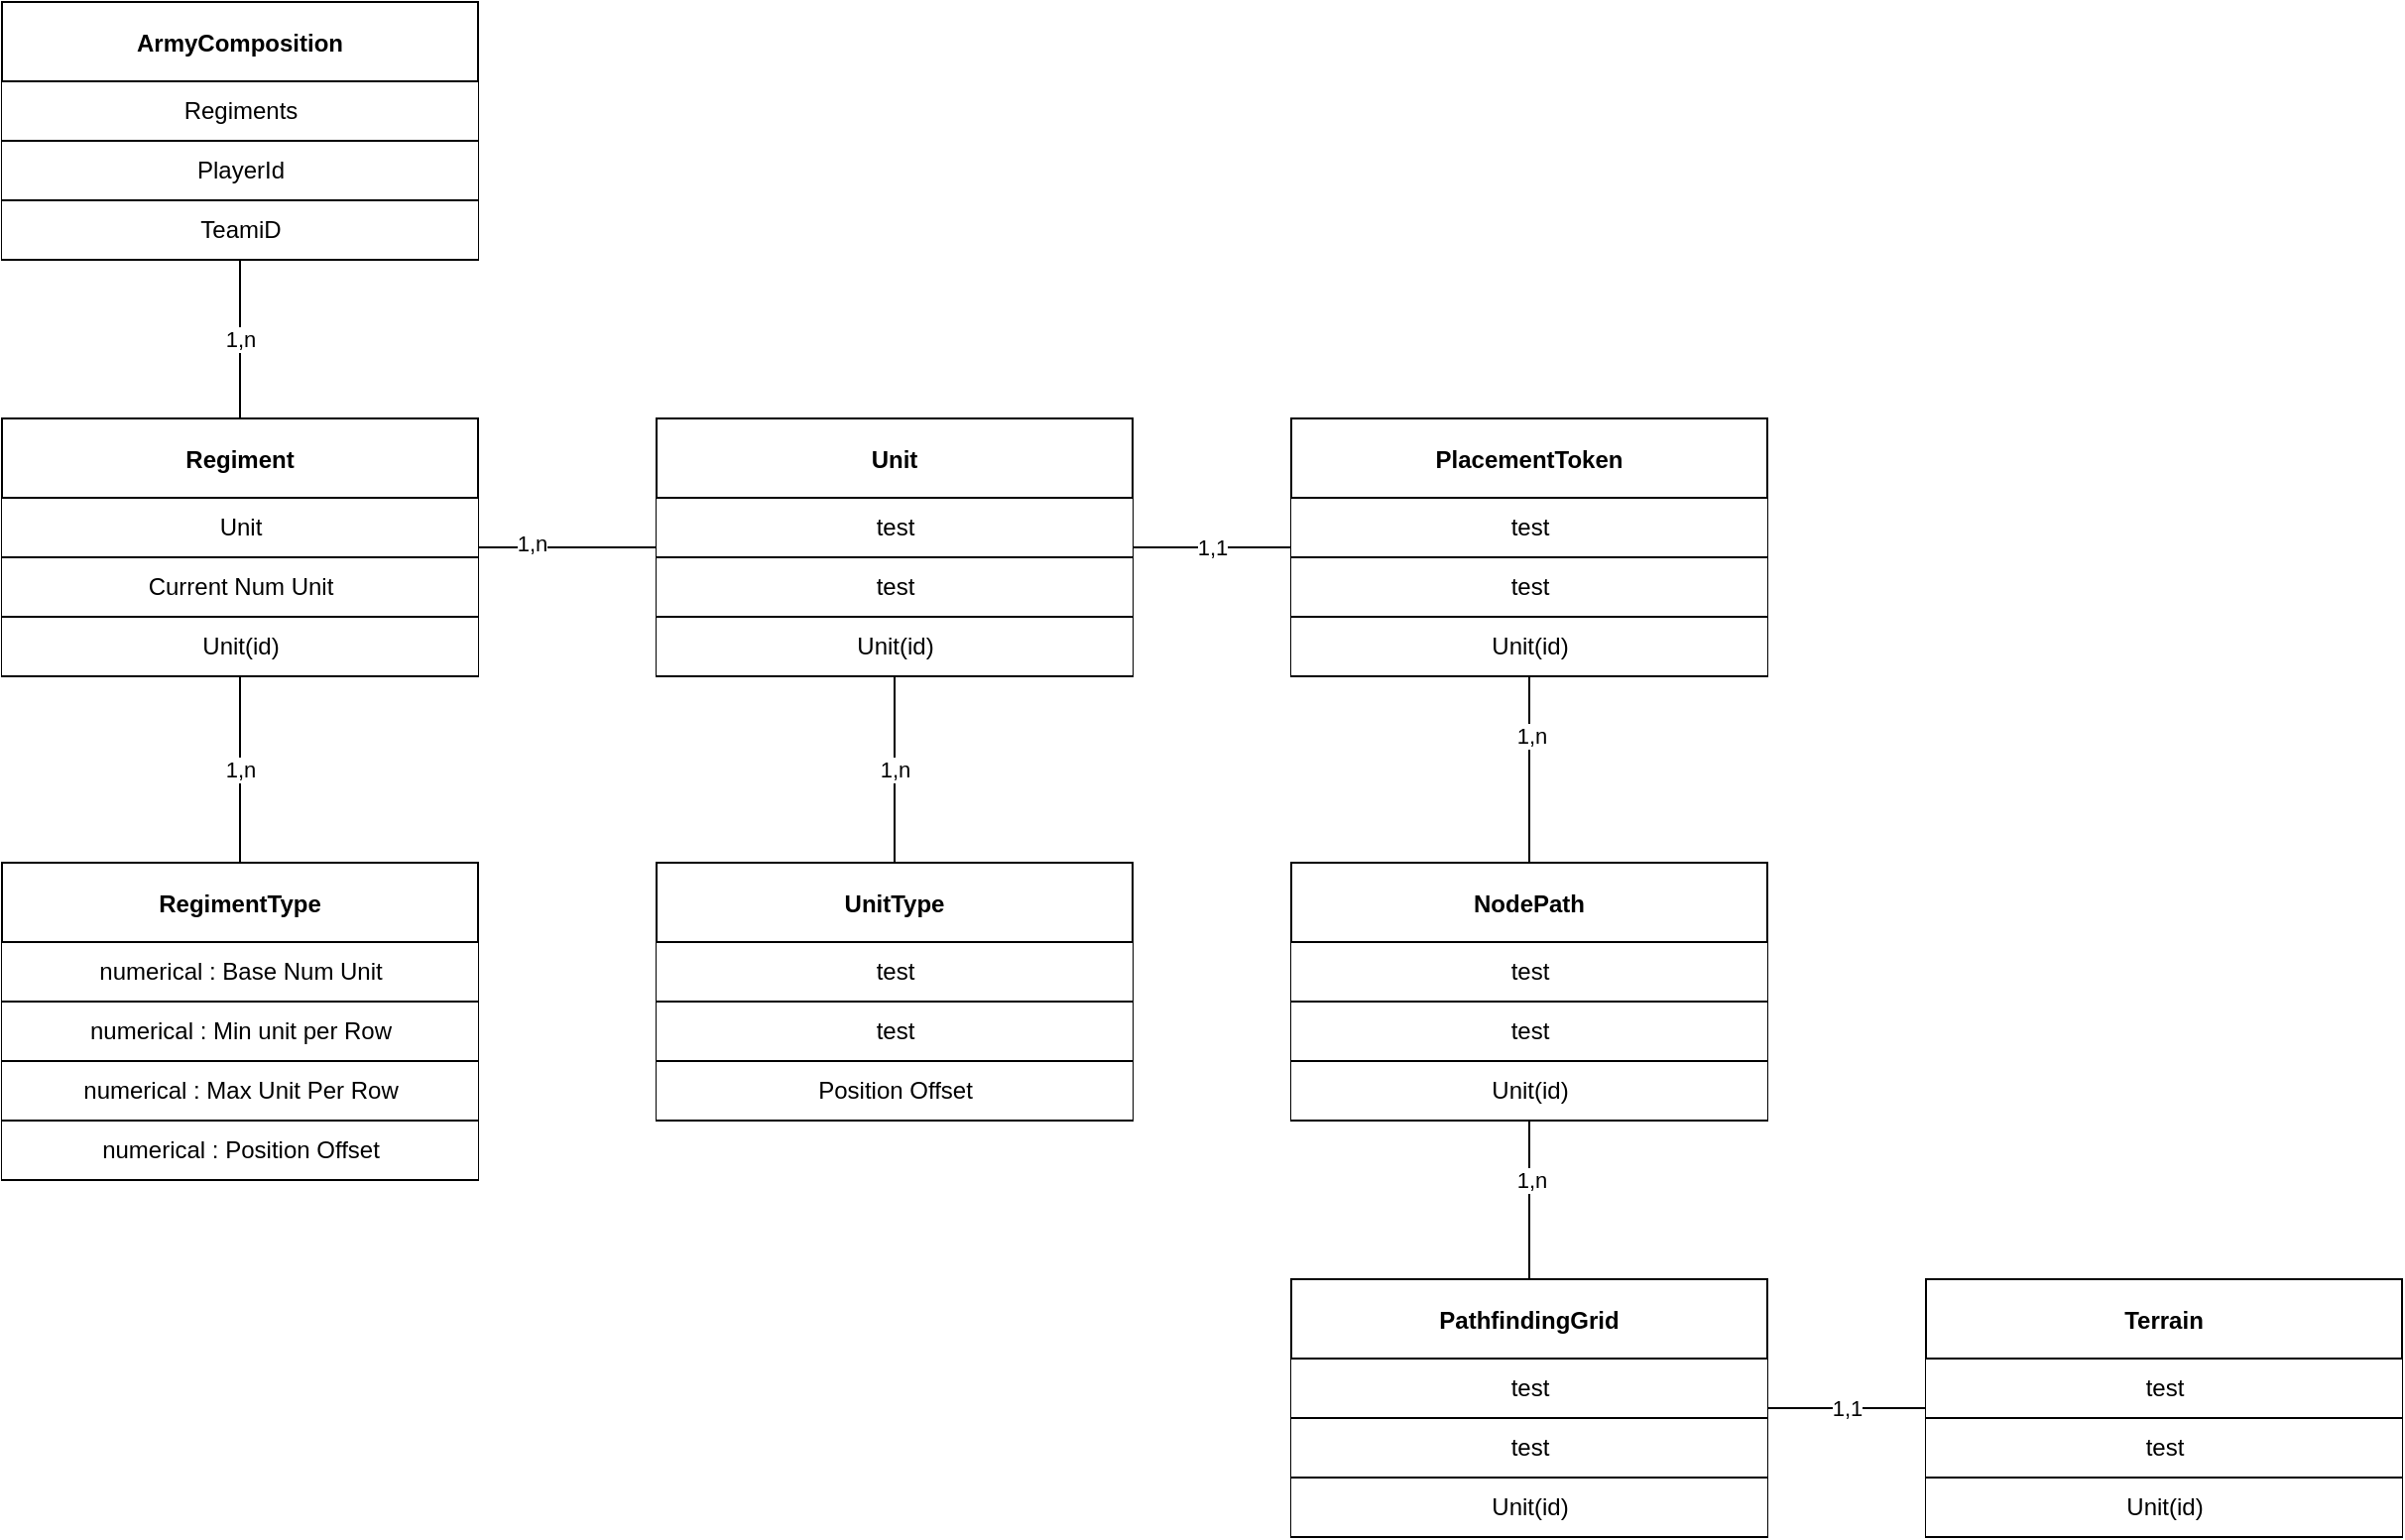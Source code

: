 <mxfile>
    <diagram id="Kc6QgKSxk-y7xIfN2u-R" name="Page-1">
        <mxGraphModel dx="1374" dy="753" grid="1" gridSize="10" guides="1" tooltips="1" connect="1" arrows="1" fold="1" page="1" pageScale="1" pageWidth="1169" pageHeight="827" math="0" shadow="0">
            <root>
                <mxCell id="0"/>
                <mxCell id="1" parent="0"/>
                <mxCell id="67" value="" style="edgeStyle=none;html=1;strokeColor=none;" parent="1" source="39" target="63" edge="1">
                    <mxGeometry relative="1" as="geometry"/>
                </mxCell>
                <mxCell id="92" value="1,n" style="edgeStyle=none;html=1;endArrow=none;endFill=0;strokeColor=default;" parent="1" source="39" target="88" edge="1">
                    <mxGeometry relative="1" as="geometry"/>
                </mxCell>
                <mxCell id="39" value="Regiment" style="swimlane;fontStyle=1;childLayout=stackLayout;horizontal=1;startSize=40;fillColor=#ffffff;horizontalStack=0;resizeParent=1;resizeParentMax=0;resizeLast=0;collapsible=0;marginBottom=0;swimlaneFillColor=#ffffff;" parent="1" vertex="1">
                    <mxGeometry x="20" y="220" width="240" height="130" as="geometry"/>
                </mxCell>
                <mxCell id="41" value="Unit" style="html=1;dashed=0;whitespace=wrap;shape=partialRectangle;right=0;left=0;" parent="39" vertex="1">
                    <mxGeometry y="40" width="240" height="30" as="geometry"/>
                </mxCell>
                <mxCell id="53" value="Current Num Unit" style="html=1;dashed=0;whitespace=wrap;shape=partialRectangle;right=0;left=0;" parent="39" vertex="1">
                    <mxGeometry y="70" width="240" height="30" as="geometry"/>
                </mxCell>
                <mxCell id="42" value="Unit(id)" style="html=1;dashed=0;whitespace=wrap;shape=partialRectangle;right=0;left=0;" parent="39" vertex="1">
                    <mxGeometry y="100" width="240" height="30" as="geometry"/>
                </mxCell>
                <mxCell id="46" value="RegimentType" style="swimlane;fontStyle=1;childLayout=stackLayout;horizontal=1;startSize=40;fillColor=#ffffff;horizontalStack=0;resizeParent=1;resizeParentMax=0;resizeLast=0;collapsible=0;marginBottom=0;swimlaneFillColor=#ffffff;" parent="1" vertex="1">
                    <mxGeometry x="20" y="444" width="240" height="160" as="geometry"/>
                </mxCell>
                <mxCell id="47" value="numerical : Base Num Unit" style="html=1;dashed=0;whitespace=wrap;shape=partialRectangle;right=0;left=0;" parent="46" vertex="1">
                    <mxGeometry y="40" width="240" height="30" as="geometry"/>
                </mxCell>
                <mxCell id="52" value="numerical : Min unit per Row" style="html=1;dashed=0;whitespace=wrap;shape=partialRectangle;right=0;left=0;" parent="46" vertex="1">
                    <mxGeometry y="70" width="240" height="30" as="geometry"/>
                </mxCell>
                <mxCell id="48" value="numerical : Max Unit Per Row" style="html=1;dashed=0;whitespace=wrap;shape=partialRectangle;right=0;left=0;" parent="46" vertex="1">
                    <mxGeometry y="100" width="240" height="30" as="geometry"/>
                </mxCell>
                <mxCell id="99" value="numerical : Position Offset" style="html=1;dashed=0;whitespace=wrap;shape=partialRectangle;right=0;left=0;" parent="46" vertex="1">
                    <mxGeometry y="130" width="240" height="30" as="geometry"/>
                </mxCell>
                <mxCell id="58" value="UnitType" style="swimlane;fontStyle=1;childLayout=stackLayout;horizontal=1;startSize=40;fillColor=#ffffff;horizontalStack=0;resizeParent=1;resizeParentMax=0;resizeLast=0;collapsible=0;marginBottom=0;swimlaneFillColor=#ffffff;" parent="1" vertex="1">
                    <mxGeometry x="350" y="444" width="240" height="130" as="geometry"/>
                </mxCell>
                <mxCell id="59" value="test" style="html=1;dashed=0;whitespace=wrap;shape=partialRectangle;right=0;left=0;" parent="58" vertex="1">
                    <mxGeometry y="40" width="240" height="30" as="geometry"/>
                </mxCell>
                <mxCell id="60" value="test" style="html=1;dashed=0;whitespace=wrap;shape=partialRectangle;right=0;left=0;" parent="58" vertex="1">
                    <mxGeometry y="70" width="240" height="30" as="geometry"/>
                </mxCell>
                <mxCell id="61" value="Position Offset" style="html=1;dashed=0;whitespace=wrap;shape=partialRectangle;right=0;left=0;" parent="58" vertex="1">
                    <mxGeometry y="100" width="240" height="30" as="geometry"/>
                </mxCell>
                <mxCell id="62" value="1,n" style="endArrow=none;html=1;" parent="1" source="46" target="39" edge="1">
                    <mxGeometry width="50" height="50" relative="1" as="geometry">
                        <mxPoint x="-70" y="242" as="sourcePoint"/>
                        <mxPoint x="10" y="250" as="targetPoint"/>
                    </mxGeometry>
                </mxCell>
                <mxCell id="75" value="1,1" style="edgeStyle=none;html=1;strokeColor=default;endArrow=none;endFill=0;" parent="1" source="63" target="71" edge="1">
                    <mxGeometry relative="1" as="geometry"/>
                </mxCell>
                <mxCell id="63" value="Unit" style="swimlane;fontStyle=1;childLayout=stackLayout;horizontal=1;startSize=40;fillColor=#ffffff;horizontalStack=0;resizeParent=1;resizeParentMax=0;resizeLast=0;collapsible=0;marginBottom=0;swimlaneFillColor=#ffffff;" parent="1" vertex="1">
                    <mxGeometry x="350" y="220" width="240" height="130" as="geometry"/>
                </mxCell>
                <mxCell id="64" value="test" style="html=1;dashed=0;whitespace=wrap;shape=partialRectangle;right=0;left=0;" parent="63" vertex="1">
                    <mxGeometry y="40" width="240" height="30" as="geometry"/>
                </mxCell>
                <mxCell id="65" value="test" style="html=1;dashed=0;whitespace=wrap;shape=partialRectangle;right=0;left=0;" parent="63" vertex="1">
                    <mxGeometry y="70" width="240" height="30" as="geometry"/>
                </mxCell>
                <mxCell id="66" value="Unit(id)" style="html=1;dashed=0;whitespace=wrap;shape=partialRectangle;right=0;left=0;" parent="63" vertex="1">
                    <mxGeometry y="100" width="240" height="30" as="geometry"/>
                </mxCell>
                <mxCell id="68" value="1,n" style="endArrow=none;html=1;" parent="1" source="63" target="58" edge="1">
                    <mxGeometry width="50" height="50" relative="1" as="geometry">
                        <mxPoint x="610" y="400" as="sourcePoint"/>
                        <mxPoint x="720" y="400" as="targetPoint"/>
                    </mxGeometry>
                </mxCell>
                <mxCell id="69" value="" style="endArrow=none;html=1;" parent="1" source="39" target="63" edge="1">
                    <mxGeometry width="50" height="50" relative="1" as="geometry">
                        <mxPoint x="200" y="400" as="sourcePoint"/>
                        <mxPoint x="310" y="400" as="targetPoint"/>
                    </mxGeometry>
                </mxCell>
                <mxCell id="70" value="1,n" style="edgeLabel;html=1;align=center;verticalAlign=middle;resizable=0;points=[];" parent="69" vertex="1" connectable="0">
                    <mxGeometry x="-0.4" y="2" relative="1" as="geometry">
                        <mxPoint as="offset"/>
                    </mxGeometry>
                </mxCell>
                <mxCell id="80" value="" style="edgeStyle=none;html=1;endArrow=none;endFill=0;" parent="1" source="71" target="76" edge="1">
                    <mxGeometry relative="1" as="geometry"/>
                </mxCell>
                <mxCell id="86" value="1,n" style="edgeLabel;html=1;align=center;verticalAlign=middle;resizable=0;points=[];" parent="80" vertex="1" connectable="0">
                    <mxGeometry x="-0.362" y="1" relative="1" as="geometry">
                        <mxPoint as="offset"/>
                    </mxGeometry>
                </mxCell>
                <mxCell id="71" value="PlacementToken" style="swimlane;fontStyle=1;childLayout=stackLayout;horizontal=1;startSize=40;fillColor=#ffffff;horizontalStack=0;resizeParent=1;resizeParentMax=0;resizeLast=0;collapsible=0;marginBottom=0;swimlaneFillColor=#ffffff;" parent="1" vertex="1">
                    <mxGeometry x="670" y="220" width="240" height="130" as="geometry"/>
                </mxCell>
                <mxCell id="72" value="test" style="html=1;dashed=0;whitespace=wrap;shape=partialRectangle;right=0;left=0;" parent="71" vertex="1">
                    <mxGeometry y="40" width="240" height="30" as="geometry"/>
                </mxCell>
                <mxCell id="73" value="test" style="html=1;dashed=0;whitespace=wrap;shape=partialRectangle;right=0;left=0;" parent="71" vertex="1">
                    <mxGeometry y="70" width="240" height="30" as="geometry"/>
                </mxCell>
                <mxCell id="74" value="Unit(id)" style="html=1;dashed=0;whitespace=wrap;shape=partialRectangle;right=0;left=0;" parent="71" vertex="1">
                    <mxGeometry y="100" width="240" height="30" as="geometry"/>
                </mxCell>
                <mxCell id="85" value="" style="edgeStyle=none;html=1;endArrow=none;endFill=0;strokeColor=default;" parent="1" source="76" target="81" edge="1">
                    <mxGeometry relative="1" as="geometry"/>
                </mxCell>
                <mxCell id="87" value="1,n" style="edgeLabel;html=1;align=center;verticalAlign=middle;resizable=0;points=[];" parent="85" vertex="1" connectable="0">
                    <mxGeometry x="-0.25" y="1" relative="1" as="geometry">
                        <mxPoint as="offset"/>
                    </mxGeometry>
                </mxCell>
                <mxCell id="76" value="NodePath" style="swimlane;fontStyle=1;childLayout=stackLayout;horizontal=1;startSize=40;fillColor=#ffffff;horizontalStack=0;resizeParent=1;resizeParentMax=0;resizeLast=0;collapsible=0;marginBottom=0;swimlaneFillColor=#ffffff;" parent="1" vertex="1">
                    <mxGeometry x="670" y="444" width="240" height="130" as="geometry"/>
                </mxCell>
                <mxCell id="77" value="test" style="html=1;dashed=0;whitespace=wrap;shape=partialRectangle;right=0;left=0;" parent="76" vertex="1">
                    <mxGeometry y="40" width="240" height="30" as="geometry"/>
                </mxCell>
                <mxCell id="78" value="test" style="html=1;dashed=0;whitespace=wrap;shape=partialRectangle;right=0;left=0;" parent="76" vertex="1">
                    <mxGeometry y="70" width="240" height="30" as="geometry"/>
                </mxCell>
                <mxCell id="79" value="Unit(id)" style="html=1;dashed=0;whitespace=wrap;shape=partialRectangle;right=0;left=0;" parent="76" vertex="1">
                    <mxGeometry y="100" width="240" height="30" as="geometry"/>
                </mxCell>
                <mxCell id="97" value="1,1" style="edgeStyle=none;html=1;endArrow=none;endFill=0;strokeColor=default;" parent="1" source="81" target="93" edge="1">
                    <mxGeometry relative="1" as="geometry"/>
                </mxCell>
                <mxCell id="81" value="PathfindingGrid" style="swimlane;fontStyle=1;childLayout=stackLayout;horizontal=1;startSize=40;fillColor=#ffffff;horizontalStack=0;resizeParent=1;resizeParentMax=0;resizeLast=0;collapsible=0;marginBottom=0;swimlaneFillColor=#ffffff;" parent="1" vertex="1">
                    <mxGeometry x="670" y="654" width="240" height="130" as="geometry"/>
                </mxCell>
                <mxCell id="82" value="test" style="html=1;dashed=0;whitespace=wrap;shape=partialRectangle;right=0;left=0;" parent="81" vertex="1">
                    <mxGeometry y="40" width="240" height="30" as="geometry"/>
                </mxCell>
                <mxCell id="83" value="test" style="html=1;dashed=0;whitespace=wrap;shape=partialRectangle;right=0;left=0;" parent="81" vertex="1">
                    <mxGeometry y="70" width="240" height="30" as="geometry"/>
                </mxCell>
                <mxCell id="84" value="Unit(id)" style="html=1;dashed=0;whitespace=wrap;shape=partialRectangle;right=0;left=0;" parent="81" vertex="1">
                    <mxGeometry y="100" width="240" height="30" as="geometry"/>
                </mxCell>
                <mxCell id="88" value="ArmyComposition" style="swimlane;fontStyle=1;childLayout=stackLayout;horizontal=1;startSize=40;fillColor=#ffffff;horizontalStack=0;resizeParent=1;resizeParentMax=0;resizeLast=0;collapsible=0;marginBottom=0;swimlaneFillColor=#ffffff;" parent="1" vertex="1">
                    <mxGeometry x="20" y="10" width="240" height="130" as="geometry"/>
                </mxCell>
                <mxCell id="89" value="Regiments" style="html=1;dashed=0;whitespace=wrap;shape=partialRectangle;right=0;left=0;" parent="88" vertex="1">
                    <mxGeometry y="40" width="240" height="30" as="geometry"/>
                </mxCell>
                <mxCell id="90" value="PlayerId" style="html=1;dashed=0;whitespace=wrap;shape=partialRectangle;right=0;left=0;" parent="88" vertex="1">
                    <mxGeometry y="70" width="240" height="30" as="geometry"/>
                </mxCell>
                <mxCell id="91" value="TeamiD" style="html=1;dashed=0;whitespace=wrap;shape=partialRectangle;right=0;left=0;" parent="88" vertex="1">
                    <mxGeometry y="100" width="240" height="30" as="geometry"/>
                </mxCell>
                <mxCell id="93" value="Terrain" style="swimlane;fontStyle=1;childLayout=stackLayout;horizontal=1;startSize=40;fillColor=#ffffff;horizontalStack=0;resizeParent=1;resizeParentMax=0;resizeLast=0;collapsible=0;marginBottom=0;swimlaneFillColor=#ffffff;" parent="1" vertex="1">
                    <mxGeometry x="990" y="654" width="240" height="130" as="geometry"/>
                </mxCell>
                <mxCell id="94" value="test" style="html=1;dashed=0;whitespace=wrap;shape=partialRectangle;right=0;left=0;" parent="93" vertex="1">
                    <mxGeometry y="40" width="240" height="30" as="geometry"/>
                </mxCell>
                <mxCell id="95" value="test" style="html=1;dashed=0;whitespace=wrap;shape=partialRectangle;right=0;left=0;" parent="93" vertex="1">
                    <mxGeometry y="70" width="240" height="30" as="geometry"/>
                </mxCell>
                <mxCell id="96" value="Unit(id)" style="html=1;dashed=0;whitespace=wrap;shape=partialRectangle;right=0;left=0;" parent="93" vertex="1">
                    <mxGeometry y="100" width="240" height="30" as="geometry"/>
                </mxCell>
            </root>
        </mxGraphModel>
    </diagram>
</mxfile>